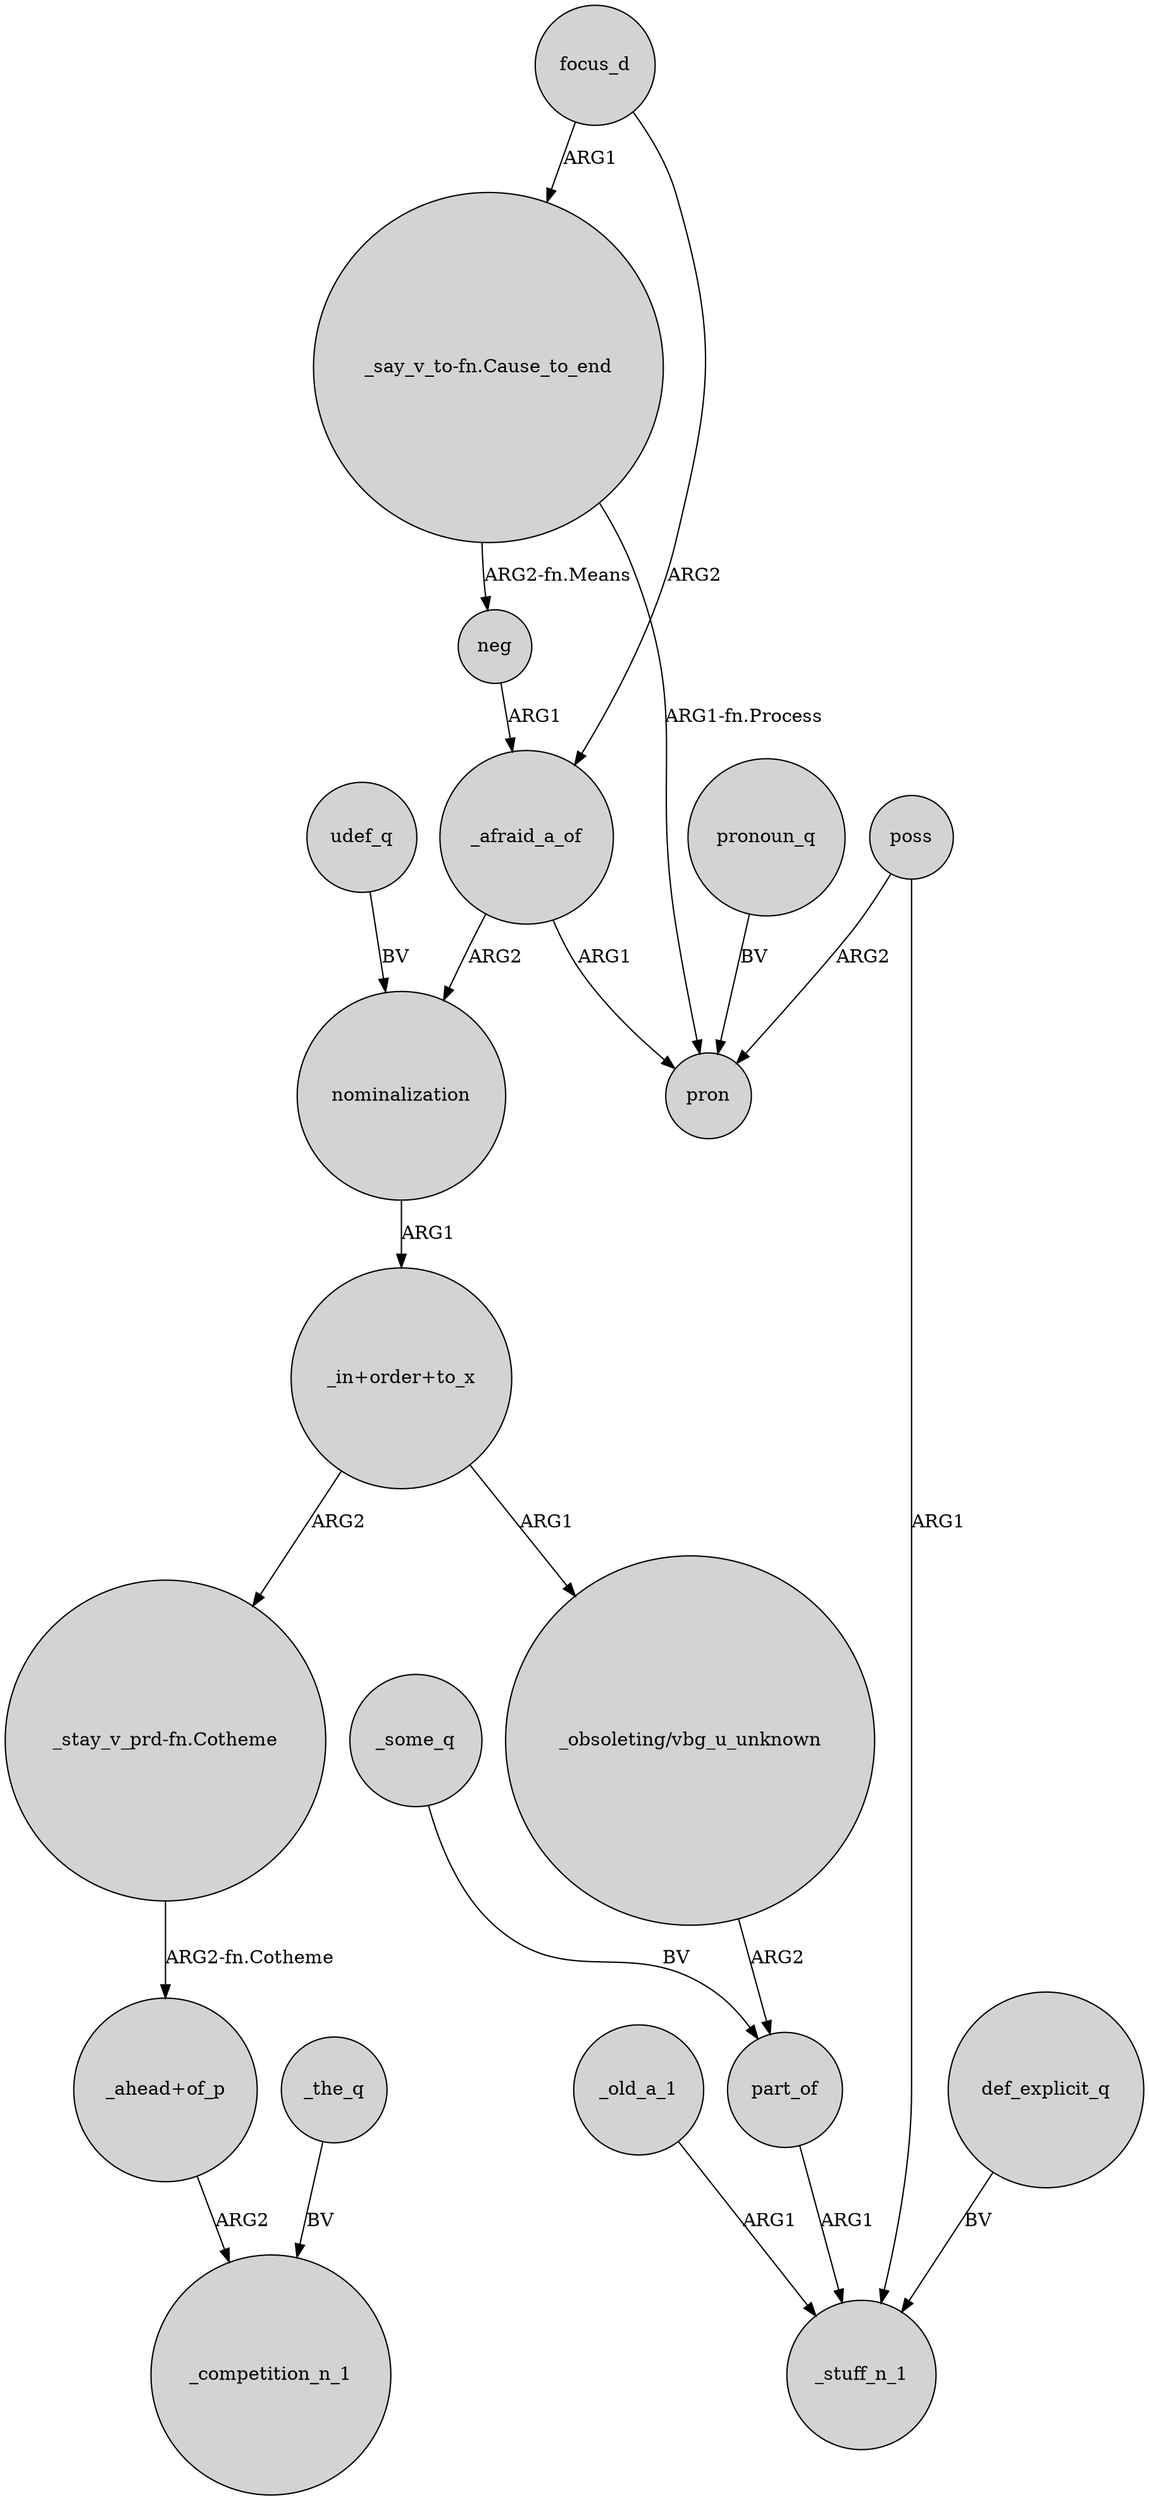 digraph {
	node [shape=circle style=filled]
	neg -> _afraid_a_of [label=ARG1]
	nominalization -> "_in+order+to_x" [label=ARG1]
	"_stay_v_prd-fn.Cotheme" -> "_ahead+of_p" [label="ARG2-fn.Cotheme"]
	"_obsoleting/vbg_u_unknown" -> part_of [label=ARG2]
	focus_d -> "_say_v_to-fn.Cause_to_end" [label=ARG1]
	udef_q -> nominalization [label=BV]
	poss -> _stuff_n_1 [label=ARG1]
	"_in+order+to_x" -> "_stay_v_prd-fn.Cotheme" [label=ARG2]
	"_ahead+of_p" -> _competition_n_1 [label=ARG2]
	part_of -> _stuff_n_1 [label=ARG1]
	"_say_v_to-fn.Cause_to_end" -> pron [label="ARG1-fn.Process"]
	pronoun_q -> pron [label=BV]
	"_say_v_to-fn.Cause_to_end" -> neg [label="ARG2-fn.Means"]
	poss -> pron [label=ARG2]
	_the_q -> _competition_n_1 [label=BV]
	def_explicit_q -> _stuff_n_1 [label=BV]
	_afraid_a_of -> nominalization [label=ARG2]
	_old_a_1 -> _stuff_n_1 [label=ARG1]
	_some_q -> part_of [label=BV]
	focus_d -> _afraid_a_of [label=ARG2]
	"_in+order+to_x" -> "_obsoleting/vbg_u_unknown" [label=ARG1]
	_afraid_a_of -> pron [label=ARG1]
}
